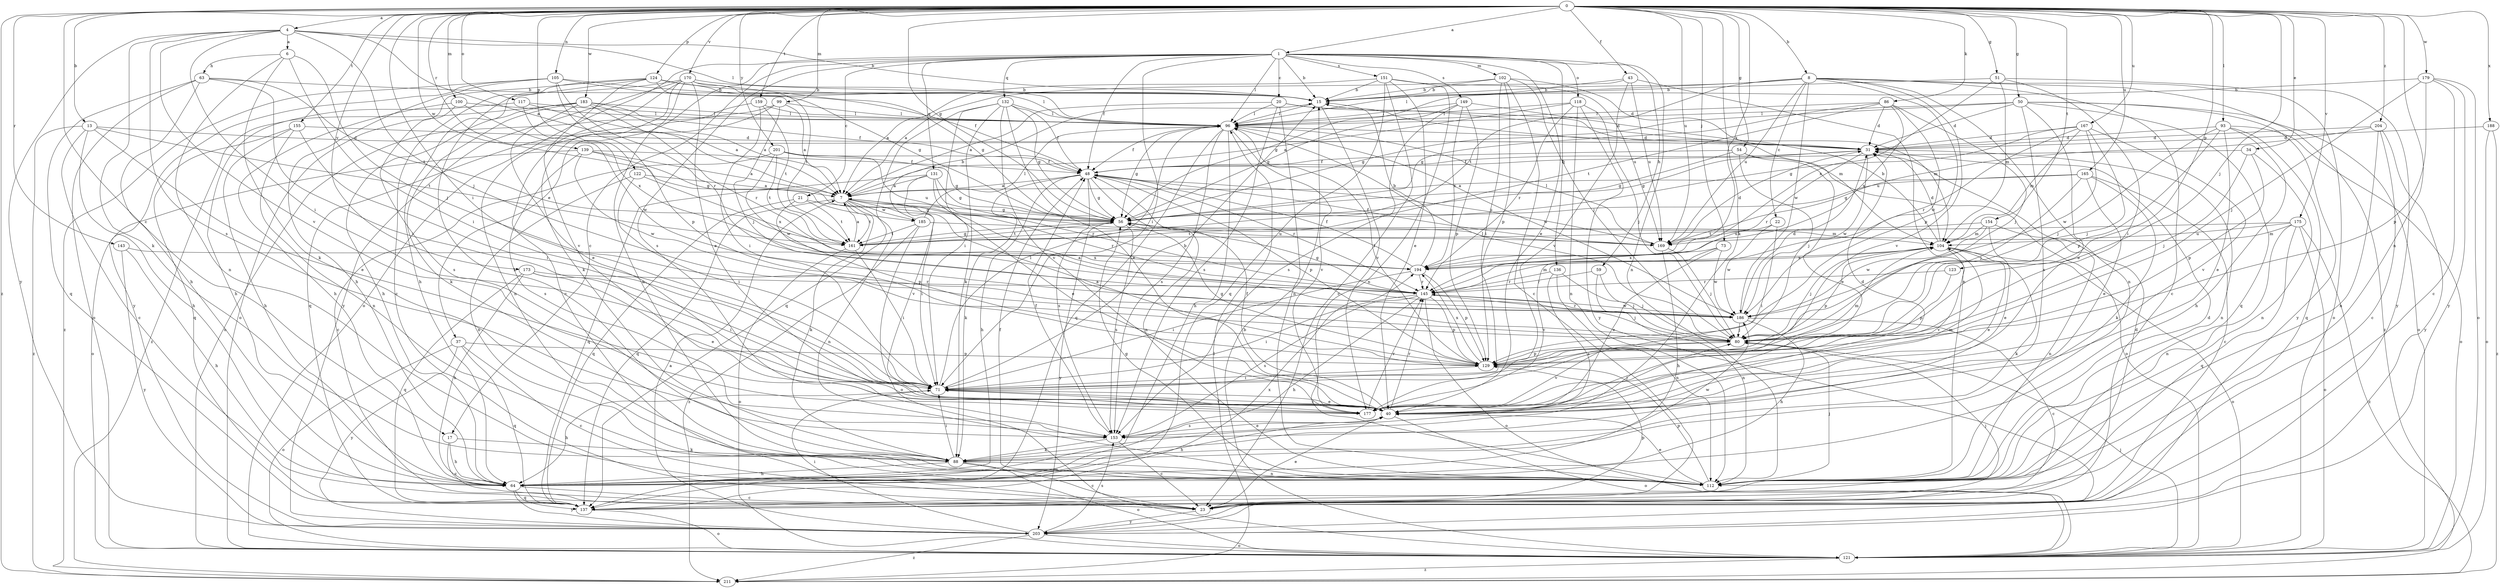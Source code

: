 strict digraph  {
0;
1;
4;
6;
7;
8;
13;
15;
17;
20;
21;
22;
23;
31;
34;
37;
40;
43;
48;
50;
51;
54;
56;
59;
63;
64;
71;
73;
80;
86;
88;
93;
96;
99;
100;
102;
104;
105;
112;
117;
118;
121;
122;
123;
124;
129;
131;
132;
136;
137;
139;
143;
145;
149;
151;
153;
154;
155;
159;
161;
165;
167;
169;
170;
173;
175;
177;
179;
183;
185;
186;
188;
194;
201;
203;
204;
211;
0 -> 1  [label=a];
0 -> 4  [label=a];
0 -> 8  [label=b];
0 -> 13  [label=b];
0 -> 17  [label=c];
0 -> 34  [label=e];
0 -> 43  [label=f];
0 -> 50  [label=g];
0 -> 51  [label=g];
0 -> 54  [label=g];
0 -> 56  [label=g];
0 -> 71  [label=i];
0 -> 73  [label=j];
0 -> 80  [label=j];
0 -> 86  [label=k];
0 -> 88  [label=k];
0 -> 93  [label=l];
0 -> 99  [label=m];
0 -> 100  [label=m];
0 -> 105  [label=n];
0 -> 112  [label=n];
0 -> 117  [label=o];
0 -> 122  [label=p];
0 -> 123  [label=p];
0 -> 124  [label=p];
0 -> 139  [label=r];
0 -> 143  [label=r];
0 -> 154  [label=t];
0 -> 155  [label=t];
0 -> 159  [label=t];
0 -> 165  [label=u];
0 -> 167  [label=u];
0 -> 169  [label=u];
0 -> 170  [label=v];
0 -> 173  [label=v];
0 -> 175  [label=v];
0 -> 179  [label=w];
0 -> 183  [label=w];
0 -> 185  [label=w];
0 -> 188  [label=x];
0 -> 194  [label=x];
0 -> 201  [label=y];
0 -> 204  [label=z];
0 -> 211  [label=z];
1 -> 15  [label=b];
1 -> 17  [label=c];
1 -> 20  [label=c];
1 -> 21  [label=c];
1 -> 37  [label=e];
1 -> 40  [label=e];
1 -> 48  [label=f];
1 -> 59  [label=h];
1 -> 71  [label=i];
1 -> 96  [label=l];
1 -> 102  [label=m];
1 -> 112  [label=n];
1 -> 118  [label=o];
1 -> 121  [label=o];
1 -> 131  [label=q];
1 -> 132  [label=q];
1 -> 136  [label=q];
1 -> 149  [label=s];
1 -> 151  [label=s];
1 -> 153  [label=s];
4 -> 6  [label=a];
4 -> 7  [label=a];
4 -> 15  [label=b];
4 -> 71  [label=i];
4 -> 80  [label=j];
4 -> 88  [label=k];
4 -> 96  [label=l];
4 -> 153  [label=s];
4 -> 177  [label=v];
4 -> 203  [label=y];
6 -> 63  [label=h];
6 -> 71  [label=i];
6 -> 80  [label=j];
6 -> 88  [label=k];
6 -> 112  [label=n];
7 -> 56  [label=g];
7 -> 71  [label=i];
7 -> 88  [label=k];
7 -> 112  [label=n];
7 -> 137  [label=q];
7 -> 145  [label=r];
7 -> 161  [label=t];
7 -> 185  [label=w];
8 -> 15  [label=b];
8 -> 22  [label=c];
8 -> 23  [label=c];
8 -> 56  [label=g];
8 -> 112  [label=n];
8 -> 121  [label=o];
8 -> 129  [label=p];
8 -> 161  [label=t];
8 -> 169  [label=u];
8 -> 177  [label=v];
8 -> 186  [label=w];
8 -> 211  [label=z];
13 -> 23  [label=c];
13 -> 31  [label=d];
13 -> 40  [label=e];
13 -> 64  [label=h];
13 -> 161  [label=t];
13 -> 211  [label=z];
15 -> 96  [label=l];
15 -> 177  [label=v];
17 -> 23  [label=c];
17 -> 64  [label=h];
17 -> 88  [label=k];
20 -> 7  [label=a];
20 -> 31  [label=d];
20 -> 96  [label=l];
20 -> 104  [label=m];
20 -> 112  [label=n];
20 -> 153  [label=s];
21 -> 56  [label=g];
21 -> 129  [label=p];
21 -> 137  [label=q];
21 -> 161  [label=t];
22 -> 71  [label=i];
22 -> 169  [label=u];
22 -> 186  [label=w];
23 -> 40  [label=e];
23 -> 80  [label=j];
23 -> 129  [label=p];
23 -> 203  [label=y];
31 -> 48  [label=f];
31 -> 56  [label=g];
31 -> 112  [label=n];
31 -> 145  [label=r];
31 -> 186  [label=w];
34 -> 48  [label=f];
34 -> 80  [label=j];
34 -> 112  [label=n];
34 -> 129  [label=p];
37 -> 23  [label=c];
37 -> 121  [label=o];
37 -> 129  [label=p];
37 -> 137  [label=q];
37 -> 203  [label=y];
40 -> 31  [label=d];
40 -> 48  [label=f];
40 -> 64  [label=h];
40 -> 71  [label=i];
40 -> 80  [label=j];
40 -> 121  [label=o];
40 -> 145  [label=r];
40 -> 153  [label=s];
43 -> 15  [label=b];
43 -> 96  [label=l];
43 -> 112  [label=n];
43 -> 169  [label=u];
43 -> 177  [label=v];
48 -> 7  [label=a];
48 -> 56  [label=g];
48 -> 64  [label=h];
48 -> 88  [label=k];
48 -> 112  [label=n];
48 -> 129  [label=p];
48 -> 145  [label=r];
48 -> 153  [label=s];
48 -> 169  [label=u];
50 -> 31  [label=d];
50 -> 40  [label=e];
50 -> 56  [label=g];
50 -> 96  [label=l];
50 -> 121  [label=o];
50 -> 137  [label=q];
50 -> 153  [label=s];
50 -> 203  [label=y];
51 -> 15  [label=b];
51 -> 71  [label=i];
51 -> 104  [label=m];
51 -> 194  [label=x];
51 -> 203  [label=y];
54 -> 40  [label=e];
54 -> 48  [label=f];
54 -> 56  [label=g];
54 -> 80  [label=j];
54 -> 121  [label=o];
56 -> 104  [label=m];
56 -> 153  [label=s];
56 -> 161  [label=t];
56 -> 203  [label=y];
59 -> 80  [label=j];
59 -> 112  [label=n];
59 -> 145  [label=r];
63 -> 15  [label=b];
63 -> 64  [label=h];
63 -> 71  [label=i];
63 -> 121  [label=o];
63 -> 137  [label=q];
63 -> 161  [label=t];
64 -> 23  [label=c];
64 -> 48  [label=f];
64 -> 137  [label=q];
64 -> 203  [label=y];
71 -> 15  [label=b];
71 -> 40  [label=e];
71 -> 64  [label=h];
71 -> 96  [label=l];
71 -> 177  [label=v];
73 -> 40  [label=e];
73 -> 177  [label=v];
73 -> 186  [label=w];
73 -> 194  [label=x];
80 -> 96  [label=l];
80 -> 129  [label=p];
80 -> 177  [label=v];
86 -> 31  [label=d];
86 -> 56  [label=g];
86 -> 80  [label=j];
86 -> 96  [label=l];
86 -> 161  [label=t];
86 -> 186  [label=w];
86 -> 194  [label=x];
88 -> 23  [label=c];
88 -> 64  [label=h];
88 -> 71  [label=i];
88 -> 112  [label=n];
88 -> 121  [label=o];
88 -> 186  [label=w];
93 -> 31  [label=d];
93 -> 40  [label=e];
93 -> 64  [label=h];
93 -> 80  [label=j];
93 -> 121  [label=o];
93 -> 129  [label=p];
93 -> 137  [label=q];
96 -> 31  [label=d];
96 -> 48  [label=f];
96 -> 56  [label=g];
96 -> 64  [label=h];
96 -> 137  [label=q];
96 -> 153  [label=s];
96 -> 177  [label=v];
96 -> 186  [label=w];
99 -> 7  [label=a];
99 -> 80  [label=j];
99 -> 96  [label=l];
99 -> 112  [label=n];
99 -> 137  [label=q];
100 -> 64  [label=h];
100 -> 96  [label=l];
100 -> 153  [label=s];
100 -> 186  [label=w];
102 -> 7  [label=a];
102 -> 15  [label=b];
102 -> 23  [label=c];
102 -> 31  [label=d];
102 -> 71  [label=i];
102 -> 80  [label=j];
102 -> 129  [label=p];
104 -> 15  [label=b];
104 -> 31  [label=d];
104 -> 40  [label=e];
104 -> 80  [label=j];
104 -> 88  [label=k];
104 -> 121  [label=o];
104 -> 129  [label=p];
104 -> 177  [label=v];
104 -> 194  [label=x];
105 -> 15  [label=b];
105 -> 48  [label=f];
105 -> 64  [label=h];
105 -> 129  [label=p];
105 -> 145  [label=r];
105 -> 203  [label=y];
105 -> 211  [label=z];
112 -> 31  [label=d];
112 -> 40  [label=e];
112 -> 56  [label=g];
112 -> 80  [label=j];
112 -> 129  [label=p];
117 -> 7  [label=a];
117 -> 64  [label=h];
117 -> 96  [label=l];
117 -> 194  [label=x];
118 -> 7  [label=a];
118 -> 80  [label=j];
118 -> 96  [label=l];
118 -> 112  [label=n];
118 -> 145  [label=r];
118 -> 203  [label=y];
121 -> 15  [label=b];
121 -> 80  [label=j];
121 -> 211  [label=z];
122 -> 7  [label=a];
122 -> 71  [label=i];
122 -> 112  [label=n];
122 -> 194  [label=x];
123 -> 129  [label=p];
123 -> 145  [label=r];
124 -> 15  [label=b];
124 -> 23  [label=c];
124 -> 56  [label=g];
124 -> 88  [label=k];
124 -> 96  [label=l];
124 -> 121  [label=o];
124 -> 177  [label=v];
129 -> 7  [label=a];
129 -> 56  [label=g];
129 -> 71  [label=i];
129 -> 96  [label=l];
129 -> 104  [label=m];
129 -> 194  [label=x];
131 -> 7  [label=a];
131 -> 40  [label=e];
131 -> 56  [label=g];
131 -> 137  [label=q];
131 -> 145  [label=r];
131 -> 177  [label=v];
132 -> 40  [label=e];
132 -> 48  [label=f];
132 -> 56  [label=g];
132 -> 71  [label=i];
132 -> 88  [label=k];
132 -> 96  [label=l];
132 -> 137  [label=q];
132 -> 177  [label=v];
136 -> 80  [label=j];
136 -> 112  [label=n];
136 -> 145  [label=r];
136 -> 153  [label=s];
137 -> 31  [label=d];
137 -> 121  [label=o];
137 -> 194  [label=x];
139 -> 7  [label=a];
139 -> 48  [label=f];
139 -> 56  [label=g];
139 -> 121  [label=o];
139 -> 153  [label=s];
139 -> 186  [label=w];
143 -> 64  [label=h];
143 -> 194  [label=x];
143 -> 203  [label=y];
145 -> 56  [label=g];
145 -> 64  [label=h];
145 -> 71  [label=i];
145 -> 80  [label=j];
145 -> 104  [label=m];
145 -> 121  [label=o];
145 -> 129  [label=p];
145 -> 153  [label=s];
145 -> 186  [label=w];
149 -> 56  [label=g];
149 -> 96  [label=l];
149 -> 104  [label=m];
149 -> 129  [label=p];
149 -> 153  [label=s];
149 -> 194  [label=x];
151 -> 7  [label=a];
151 -> 15  [label=b];
151 -> 23  [label=c];
151 -> 40  [label=e];
151 -> 112  [label=n];
151 -> 137  [label=q];
151 -> 169  [label=u];
153 -> 23  [label=c];
153 -> 40  [label=e];
153 -> 48  [label=f];
153 -> 88  [label=k];
154 -> 40  [label=e];
154 -> 104  [label=m];
154 -> 112  [label=n];
154 -> 161  [label=t];
154 -> 186  [label=w];
155 -> 31  [label=d];
155 -> 64  [label=h];
155 -> 71  [label=i];
155 -> 112  [label=n];
155 -> 137  [label=q];
159 -> 71  [label=i];
159 -> 96  [label=l];
159 -> 121  [label=o];
159 -> 161  [label=t];
161 -> 7  [label=a];
161 -> 56  [label=g];
161 -> 71  [label=i];
161 -> 121  [label=o];
165 -> 7  [label=a];
165 -> 23  [label=c];
165 -> 40  [label=e];
165 -> 56  [label=g];
165 -> 80  [label=j];
165 -> 88  [label=k];
167 -> 31  [label=d];
167 -> 56  [label=g];
167 -> 80  [label=j];
167 -> 104  [label=m];
167 -> 145  [label=r];
167 -> 177  [label=v];
167 -> 186  [label=w];
169 -> 31  [label=d];
169 -> 48  [label=f];
169 -> 64  [label=h];
169 -> 80  [label=j];
169 -> 96  [label=l];
170 -> 15  [label=b];
170 -> 23  [label=c];
170 -> 40  [label=e];
170 -> 56  [label=g];
170 -> 64  [label=h];
170 -> 88  [label=k];
170 -> 112  [label=n];
170 -> 161  [label=t];
170 -> 203  [label=y];
173 -> 40  [label=e];
173 -> 64  [label=h];
173 -> 71  [label=i];
173 -> 137  [label=q];
173 -> 145  [label=r];
175 -> 104  [label=m];
175 -> 112  [label=n];
175 -> 121  [label=o];
175 -> 137  [label=q];
175 -> 161  [label=t];
175 -> 169  [label=u];
175 -> 211  [label=z];
177 -> 104  [label=m];
177 -> 145  [label=r];
179 -> 15  [label=b];
179 -> 23  [label=c];
179 -> 80  [label=j];
179 -> 121  [label=o];
179 -> 129  [label=p];
179 -> 203  [label=y];
183 -> 7  [label=a];
183 -> 40  [label=e];
183 -> 48  [label=f];
183 -> 64  [label=h];
183 -> 88  [label=k];
183 -> 96  [label=l];
183 -> 145  [label=r];
183 -> 211  [label=z];
185 -> 15  [label=b];
185 -> 96  [label=l];
185 -> 121  [label=o];
185 -> 161  [label=t];
185 -> 169  [label=u];
185 -> 211  [label=z];
186 -> 7  [label=a];
186 -> 23  [label=c];
186 -> 31  [label=d];
186 -> 64  [label=h];
186 -> 80  [label=j];
186 -> 145  [label=r];
188 -> 31  [label=d];
188 -> 121  [label=o];
188 -> 211  [label=z];
194 -> 15  [label=b];
194 -> 48  [label=f];
194 -> 71  [label=i];
194 -> 129  [label=p];
194 -> 145  [label=r];
201 -> 23  [label=c];
201 -> 48  [label=f];
201 -> 56  [label=g];
201 -> 161  [label=t];
201 -> 169  [label=u];
201 -> 186  [label=w];
203 -> 7  [label=a];
203 -> 71  [label=i];
203 -> 121  [label=o];
203 -> 153  [label=s];
203 -> 211  [label=z];
204 -> 23  [label=c];
204 -> 31  [label=d];
204 -> 112  [label=n];
204 -> 169  [label=u];
204 -> 203  [label=y];
211 -> 96  [label=l];
}
